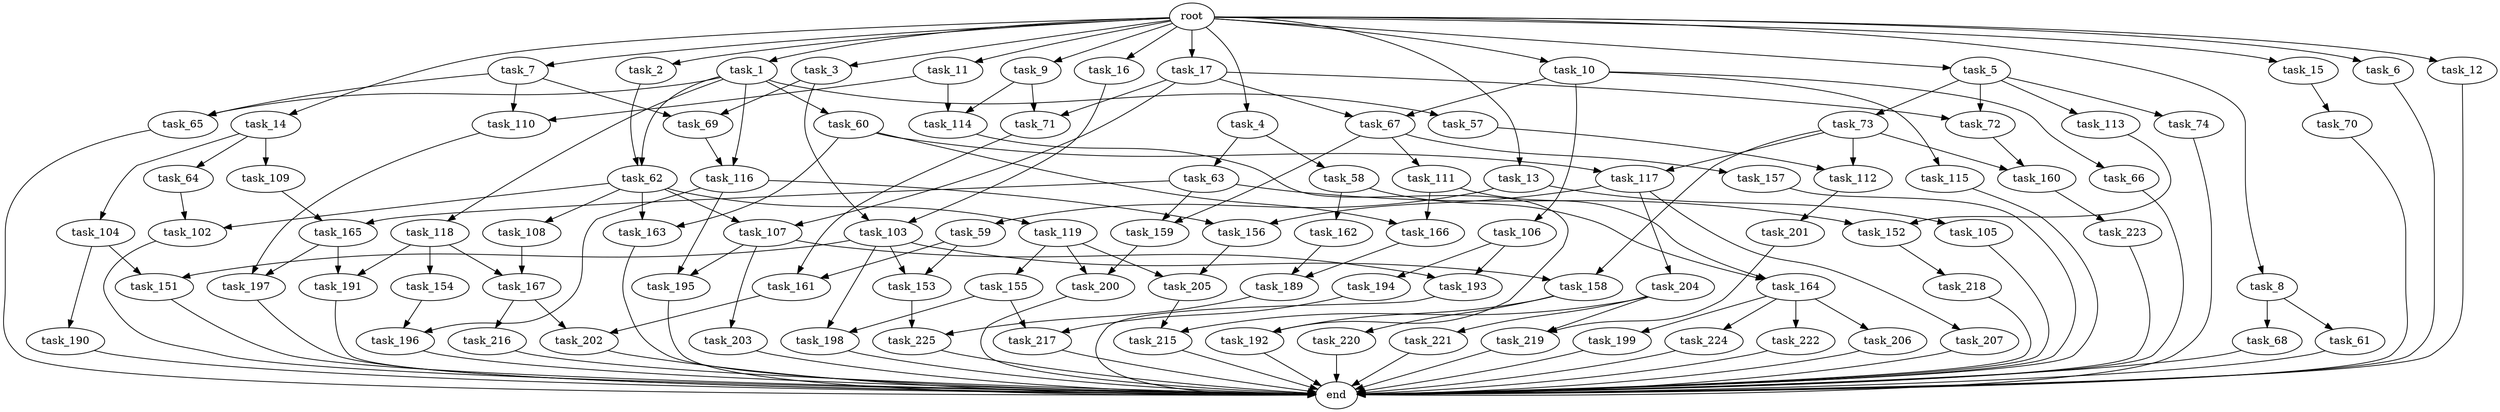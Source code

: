 digraph G {
  task_11 [size="2.048000"];
  task_195 [size="1786706395.136000"];
  task_64 [size="1391569403.904000"];
  task_17 [size="2.048000"];
  task_190 [size="274877906.944000"];
  task_219 [size="1271310319.616000"];
  task_217 [size="1460288880.640000"];
  task_72 [size="2559800508.416000"];
  task_69 [size="343597383.680000"];
  task_104 [size="1391569403.904000"];
  task_155 [size="1099511627.776000"];
  task_113 [size="841813590.016000"];
  task_189 [size="1116691496.960000"];
  task_199 [size="68719476.736000"];
  task_73 [size="841813590.016000"];
  task_59 [size="1391569403.904000"];
  task_197 [size="1546188226.560000"];
  task_224 [size="68719476.736000"];
  task_7 [size="2.048000"];
  task_109 [size="1391569403.904000"];
  task_67 [size="3109556322.304000"];
  task_158 [size="2491081031.680000"];
  task_157 [size="618475290.624000"];
  task_205 [size="1374389534.720000"];
  task_216 [size="429496729.600000"];
  task_115 [size="1391569403.904000"];
  end [size="0.000000"];
  task_206 [size="68719476.736000"];
  task_192 [size="2559800508.416000"];
  task_203 [size="1717986918.400000"];
  task_63 [size="1717986918.400000"];
  task_61 [size="1391569403.904000"];
  task_201 [size="1099511627.776000"];
  task_107 [size="1786706395.136000"];
  task_196 [size="1168231104.512000"];
  task_112 [size="2010044694.528000"];
  task_105 [size="1391569403.904000"];
  task_198 [size="1168231104.512000"];
  task_202 [size="704374636.544000"];
  task_3 [size="2.048000"];
  task_57 [size="429496729.600000"];
  task_14 [size="2.048000"];
  task_62 [size="704374636.544000"];
  task_119 [size="68719476.736000"];
  task_153 [size="1717986918.400000"];
  task_225 [size="429496729.600000"];
  task_215 [size="1941325217.792000"];
  task_207 [size="1099511627.776000"];
  task_108 [size="68719476.736000"];
  task_9 [size="2.048000"];
  task_58 [size="1717986918.400000"];
  task_8 [size="2.048000"];
  root [size="0.000000"];
  task_167 [size="1460288880.640000"];
  task_161 [size="1047972020.224000"];
  task_218 [size="1717986918.400000"];
  task_165 [size="1374389534.720000"];
  task_4 [size="2.048000"];
  task_70 [size="841813590.016000"];
  task_65 [size="498216206.336000"];
  task_60 [size="429496729.600000"];
  task_13 [size="2.048000"];
  task_194 [size="841813590.016000"];
  task_66 [size="1391569403.904000"];
  task_5 [size="2.048000"];
  task_204 [size="1099511627.776000"];
  task_154 [size="68719476.736000"];
  task_200 [size="2199023255.552000"];
  task_6 [size="2.048000"];
  task_220 [size="841813590.016000"];
  task_116 [size="1529008357.376000"];
  task_16 [size="2.048000"];
  task_164 [size="1271310319.616000"];
  task_152 [size="2817498546.176000"];
  task_106 [size="1391569403.904000"];
  task_117 [size="1546188226.560000"];
  task_15 [size="2.048000"];
  task_166 [size="584115552.256000"];
  task_10 [size="2.048000"];
  task_118 [size="429496729.600000"];
  task_110 [size="910533066.752000"];
  task_74 [size="841813590.016000"];
  task_103 [size="1666447310.848000"];
  task_160 [size="1460288880.640000"];
  task_1 [size="2.048000"];
  task_162 [size="841813590.016000"];
  task_222 [size="68719476.736000"];
  task_159 [size="1717986918.400000"];
  task_151 [size="1374389534.720000"];
  task_156 [size="1168231104.512000"];
  task_68 [size="1391569403.904000"];
  task_2 [size="2.048000"];
  task_71 [size="2817498546.176000"];
  task_114 [size="1941325217.792000"];
  task_12 [size="2.048000"];
  task_111 [size="618475290.624000"];
  task_191 [size="1460288880.640000"];
  task_163 [size="223338299.392000"];
  task_221 [size="841813590.016000"];
  task_102 [size="223338299.392000"];
  task_193 [size="2559800508.416000"];
  task_223 [size="429496729.600000"];

  task_11 -> task_110 [size="411041792.000000"];
  task_11 -> task_114 [size="411041792.000000"];
  task_195 -> end [size="1.000000"];
  task_64 -> task_102 [size="75497472.000000"];
  task_17 -> task_72 [size="838860800.000000"];
  task_17 -> task_67 [size="838860800.000000"];
  task_17 -> task_107 [size="838860800.000000"];
  task_17 -> task_71 [size="838860800.000000"];
  task_190 -> end [size="1.000000"];
  task_219 -> end [size="1.000000"];
  task_217 -> end [size="1.000000"];
  task_72 -> task_160 [size="33554432.000000"];
  task_69 -> task_116 [size="536870912.000000"];
  task_104 -> task_151 [size="134217728.000000"];
  task_104 -> task_190 [size="134217728.000000"];
  task_155 -> task_198 [size="33554432.000000"];
  task_155 -> task_217 [size="33554432.000000"];
  task_113 -> task_152 [size="838860800.000000"];
  task_189 -> task_225 [size="134217728.000000"];
  task_199 -> end [size="1.000000"];
  task_73 -> task_112 [size="679477248.000000"];
  task_73 -> task_160 [size="679477248.000000"];
  task_73 -> task_117 [size="679477248.000000"];
  task_73 -> task_158 [size="679477248.000000"];
  task_59 -> task_161 [size="301989888.000000"];
  task_59 -> task_153 [size="301989888.000000"];
  task_197 -> end [size="1.000000"];
  task_224 -> end [size="1.000000"];
  task_7 -> task_65 [size="33554432.000000"];
  task_7 -> task_69 [size="33554432.000000"];
  task_7 -> task_110 [size="33554432.000000"];
  task_109 -> task_165 [size="134217728.000000"];
  task_67 -> task_157 [size="301989888.000000"];
  task_67 -> task_111 [size="301989888.000000"];
  task_67 -> task_159 [size="301989888.000000"];
  task_158 -> task_220 [size="411041792.000000"];
  task_158 -> task_192 [size="411041792.000000"];
  task_157 -> end [size="1.000000"];
  task_205 -> task_215 [size="536870912.000000"];
  task_216 -> end [size="1.000000"];
  task_115 -> end [size="1.000000"];
  task_206 -> end [size="1.000000"];
  task_192 -> end [size="1.000000"];
  task_203 -> end [size="1.000000"];
  task_63 -> task_159 [size="536870912.000000"];
  task_63 -> task_152 [size="536870912.000000"];
  task_63 -> task_165 [size="536870912.000000"];
  task_61 -> end [size="1.000000"];
  task_201 -> task_219 [size="209715200.000000"];
  task_107 -> task_195 [size="838860800.000000"];
  task_107 -> task_203 [size="838860800.000000"];
  task_107 -> task_193 [size="838860800.000000"];
  task_196 -> end [size="1.000000"];
  task_112 -> task_201 [size="536870912.000000"];
  task_105 -> end [size="1.000000"];
  task_198 -> end [size="1.000000"];
  task_202 -> end [size="1.000000"];
  task_3 -> task_69 [size="134217728.000000"];
  task_3 -> task_103 [size="134217728.000000"];
  task_57 -> task_112 [size="301989888.000000"];
  task_14 -> task_109 [size="679477248.000000"];
  task_14 -> task_64 [size="679477248.000000"];
  task_14 -> task_104 [size="679477248.000000"];
  task_62 -> task_108 [size="33554432.000000"];
  task_62 -> task_119 [size="33554432.000000"];
  task_62 -> task_107 [size="33554432.000000"];
  task_62 -> task_102 [size="33554432.000000"];
  task_62 -> task_163 [size="33554432.000000"];
  task_119 -> task_155 [size="536870912.000000"];
  task_119 -> task_200 [size="536870912.000000"];
  task_119 -> task_205 [size="536870912.000000"];
  task_153 -> task_225 [size="75497472.000000"];
  task_225 -> end [size="1.000000"];
  task_215 -> end [size="1.000000"];
  task_207 -> end [size="1.000000"];
  task_108 -> task_167 [size="679477248.000000"];
  task_9 -> task_114 [size="536870912.000000"];
  task_9 -> task_71 [size="536870912.000000"];
  task_58 -> task_164 [size="411041792.000000"];
  task_58 -> task_162 [size="411041792.000000"];
  task_8 -> task_61 [size="679477248.000000"];
  task_8 -> task_68 [size="679477248.000000"];
  root -> task_15 [size="1.000000"];
  root -> task_16 [size="1.000000"];
  root -> task_5 [size="1.000000"];
  root -> task_11 [size="1.000000"];
  root -> task_3 [size="1.000000"];
  root -> task_12 [size="1.000000"];
  root -> task_8 [size="1.000000"];
  root -> task_6 [size="1.000000"];
  root -> task_17 [size="1.000000"];
  root -> task_7 [size="1.000000"];
  root -> task_1 [size="1.000000"];
  root -> task_4 [size="1.000000"];
  root -> task_2 [size="1.000000"];
  root -> task_13 [size="1.000000"];
  root -> task_14 [size="1.000000"];
  root -> task_9 [size="1.000000"];
  root -> task_10 [size="1.000000"];
  task_167 -> task_216 [size="209715200.000000"];
  task_167 -> task_202 [size="209715200.000000"];
  task_161 -> task_202 [size="134217728.000000"];
  task_218 -> end [size="1.000000"];
  task_165 -> task_197 [size="679477248.000000"];
  task_165 -> task_191 [size="679477248.000000"];
  task_4 -> task_58 [size="838860800.000000"];
  task_4 -> task_63 [size="838860800.000000"];
  task_70 -> end [size="1.000000"];
  task_65 -> end [size="1.000000"];
  task_60 -> task_166 [size="75497472.000000"];
  task_60 -> task_117 [size="75497472.000000"];
  task_60 -> task_163 [size="75497472.000000"];
  task_13 -> task_105 [size="679477248.000000"];
  task_13 -> task_59 [size="679477248.000000"];
  task_194 -> task_217 [size="679477248.000000"];
  task_66 -> end [size="1.000000"];
  task_5 -> task_113 [size="411041792.000000"];
  task_5 -> task_72 [size="411041792.000000"];
  task_5 -> task_73 [size="411041792.000000"];
  task_5 -> task_74 [size="411041792.000000"];
  task_204 -> task_215 [size="411041792.000000"];
  task_204 -> task_219 [size="411041792.000000"];
  task_204 -> task_221 [size="411041792.000000"];
  task_154 -> task_196 [size="536870912.000000"];
  task_200 -> end [size="1.000000"];
  task_6 -> end [size="1.000000"];
  task_220 -> end [size="1.000000"];
  task_116 -> task_195 [size="33554432.000000"];
  task_116 -> task_156 [size="33554432.000000"];
  task_116 -> task_196 [size="33554432.000000"];
  task_16 -> task_103 [size="679477248.000000"];
  task_164 -> task_222 [size="33554432.000000"];
  task_164 -> task_224 [size="33554432.000000"];
  task_164 -> task_206 [size="33554432.000000"];
  task_164 -> task_199 [size="33554432.000000"];
  task_152 -> task_218 [size="838860800.000000"];
  task_106 -> task_194 [size="411041792.000000"];
  task_106 -> task_193 [size="411041792.000000"];
  task_117 -> task_156 [size="536870912.000000"];
  task_117 -> task_204 [size="536870912.000000"];
  task_117 -> task_207 [size="536870912.000000"];
  task_15 -> task_70 [size="411041792.000000"];
  task_166 -> task_189 [size="134217728.000000"];
  task_10 -> task_66 [size="679477248.000000"];
  task_10 -> task_67 [size="679477248.000000"];
  task_10 -> task_106 [size="679477248.000000"];
  task_10 -> task_115 [size="679477248.000000"];
  task_118 -> task_167 [size="33554432.000000"];
  task_118 -> task_191 [size="33554432.000000"];
  task_118 -> task_154 [size="33554432.000000"];
  task_110 -> task_197 [size="75497472.000000"];
  task_74 -> end [size="1.000000"];
  task_103 -> task_198 [size="536870912.000000"];
  task_103 -> task_151 [size="536870912.000000"];
  task_103 -> task_158 [size="536870912.000000"];
  task_103 -> task_153 [size="536870912.000000"];
  task_160 -> task_223 [size="209715200.000000"];
  task_1 -> task_60 [size="209715200.000000"];
  task_1 -> task_116 [size="209715200.000000"];
  task_1 -> task_57 [size="209715200.000000"];
  task_1 -> task_65 [size="209715200.000000"];
  task_1 -> task_118 [size="209715200.000000"];
  task_1 -> task_62 [size="209715200.000000"];
  task_162 -> task_189 [size="411041792.000000"];
  task_222 -> end [size="1.000000"];
  task_159 -> task_200 [size="536870912.000000"];
  task_151 -> end [size="1.000000"];
  task_156 -> task_205 [size="134217728.000000"];
  task_68 -> end [size="1.000000"];
  task_2 -> task_62 [size="134217728.000000"];
  task_71 -> task_161 [size="209715200.000000"];
  task_114 -> task_192 [size="838860800.000000"];
  task_12 -> end [size="1.000000"];
  task_111 -> task_164 [size="209715200.000000"];
  task_111 -> task_166 [size="209715200.000000"];
  task_191 -> end [size="1.000000"];
  task_163 -> end [size="1.000000"];
  task_221 -> end [size="1.000000"];
  task_102 -> end [size="1.000000"];
  task_193 -> end [size="1.000000"];
  task_223 -> end [size="1.000000"];
}
